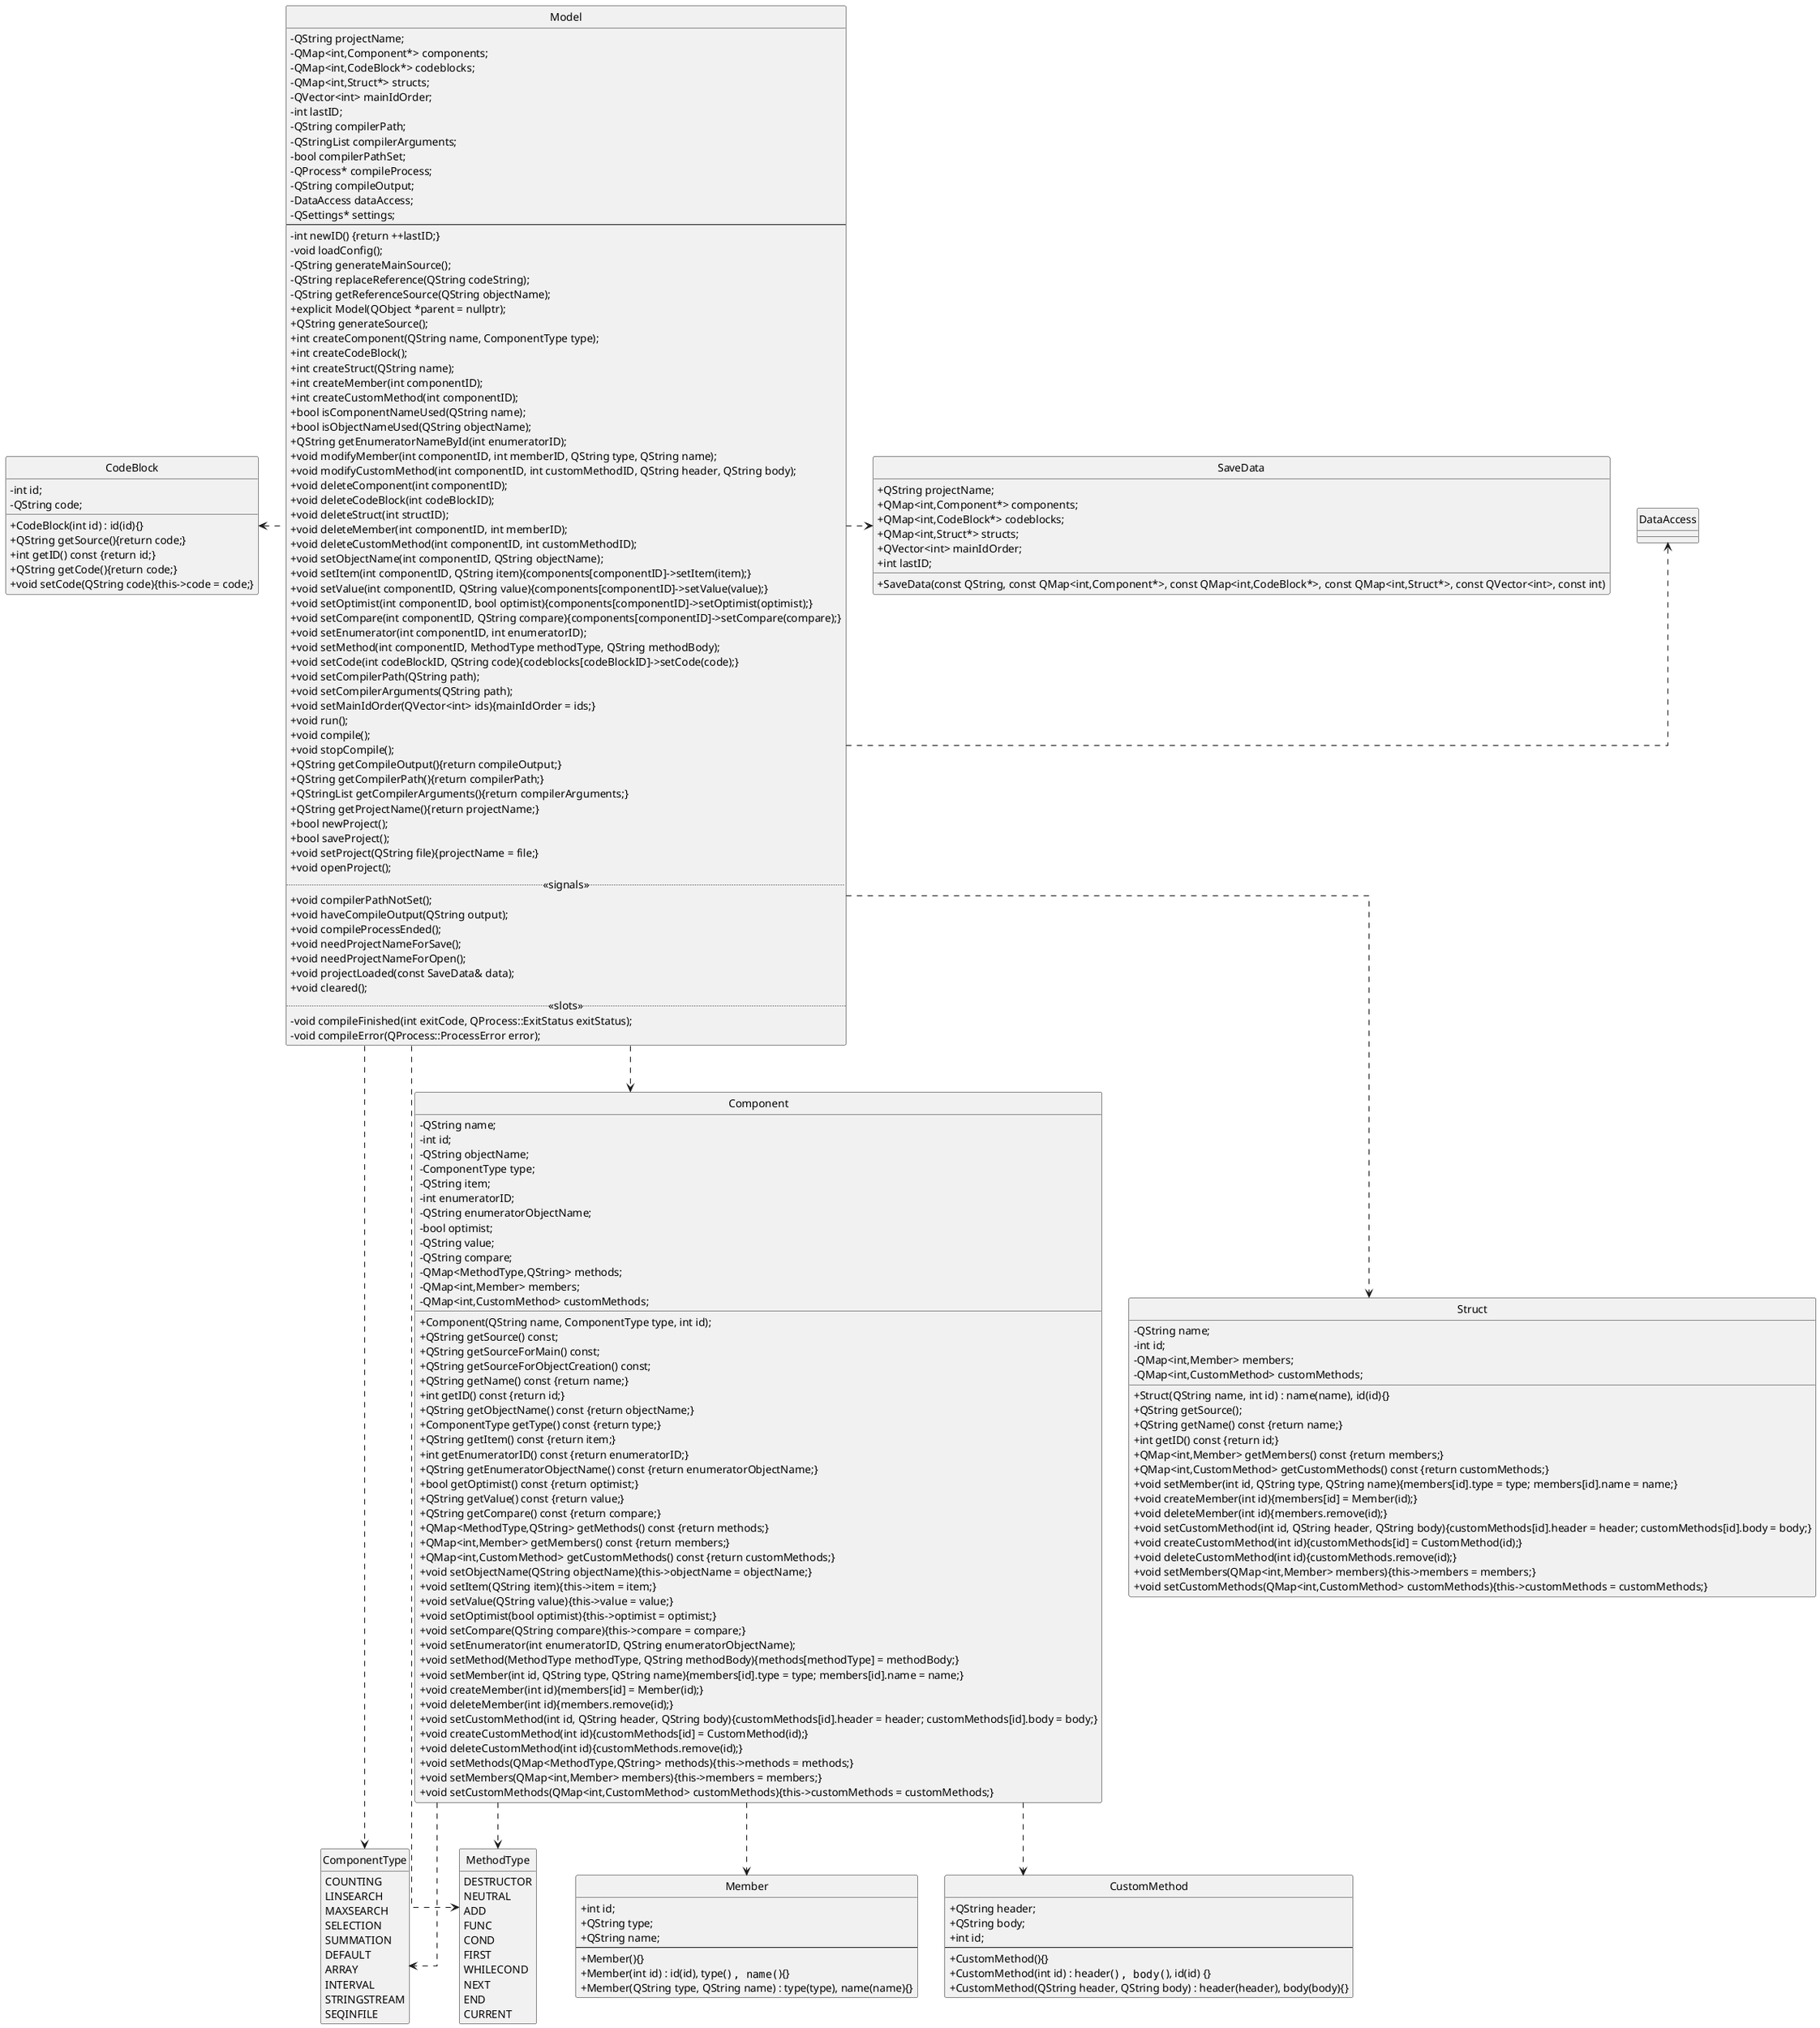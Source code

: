 @startuml Model

skinparam Monochrome true
skinparam ClassAttributeIconSize 0
'skinparam groupInheritance 2
skinparam linetype ortho
hide circle
hide enum methods

class Model
{
    - QString projectName;
    - QMap<int,Component*> components;
    - QMap<int,CodeBlock*> codeblocks;
    - QMap<int,Struct*> structs;
    - QVector<int> mainIdOrder;
    - int lastID;
    - QString compilerPath;
    - QStringList compilerArguments;
    - bool compilerPathSet;
    - QProcess* compileProcess;
    - QString compileOutput;
    - DataAccess dataAccess;
    - QSettings* settings;
--
    - int newID() {return ++lastID;}
    - void loadConfig();
    - QString generateMainSource();
    - QString replaceReference(QString codeString);
    - QString getReferenceSource(QString objectName);
    + explicit Model(QObject *parent = nullptr);
    + QString generateSource();
    + int createComponent(QString name, ComponentType type);
    + int createCodeBlock();
    + int createStruct(QString name);
    + int createMember(int componentID);
    + int createCustomMethod(int componentID);
    + bool isComponentNameUsed(QString name);
    + bool isObjectNameUsed(QString objectName);
    + QString getEnumeratorNameById(int enumeratorID);
    + void modifyMember(int componentID, int memberID, QString type, QString name);
    + void modifyCustomMethod(int componentID, int customMethodID, QString header, QString body);
    + void deleteComponent(int componentID);
    + void deleteCodeBlock(int codeBlockID);
    + void deleteStruct(int structID);
    + void deleteMember(int componentID, int memberID);
    + void deleteCustomMethod(int componentID, int customMethodID);
    + void setObjectName(int componentID, QString objectName);
    + void setItem(int componentID, QString item){components[componentID]->setItem(item);}
    + void setValue(int componentID, QString value){components[componentID]->setValue(value);}
    + void setOptimist(int componentID, bool optimist){components[componentID]->setOptimist(optimist);}
    + void setCompare(int componentID, QString compare){components[componentID]->setCompare(compare);}
    + void setEnumerator(int componentID, int enumeratorID);
    + void setMethod(int componentID, MethodType methodType, QString methodBody);
    + void setCode(int codeBlockID, QString code){codeblocks[codeBlockID]->setCode(code);}
    + void setCompilerPath(QString path);
    + void setCompilerArguments(QString path);
    + void setMainIdOrder(QVector<int> ids){mainIdOrder = ids;}
    + void run();
    + void compile();
    + void stopCompile();
    + QString getCompileOutput(){return compileOutput;}
    + QString getCompilerPath(){return compilerPath;}
    + QStringList getCompilerArguments(){return compilerArguments;}
    + QString getProjectName(){return projectName;}
    + bool newProject();
    + bool saveProject();
    + void setProject(QString file){projectName = file;}
    + void openProject();
.. <<signals>> ..
    + void compilerPathNotSet();
    + void haveCompileOutput(QString output);
    + void compileProcessEnded();
    + void needProjectNameForSave();
    + void needProjectNameForOpen();
    + void projectLoaded(const SaveData& data);
    + void cleared();
.. <<slots>> ..
    - void compileFinished(int exitCode, QProcess::ExitStatus exitStatus);
    - void compileError(QProcess::ProcessError error);
}

enum ComponentType{
    COUNTING
    LINSEARCH
    MAXSEARCH
    SELECTION
    SUMMATION
    DEFAULT
    ARRAY
    INTERVAL
    STRINGSTREAM
    SEQINFILE
}

enum MethodType{
    DESTRUCTOR
    NEUTRAL
    ADD
    FUNC
    COND
    FIRST
    WHILECOND
    NEXT
    END
    CURRENT
}

class Member
{
    + int id;
    + QString type;
    + QString name;
--
    + Member(){}
    + Member(int id) : id(id), type(""), name(""){}
    + Member(QString type, QString name) : type(type), name(name){}
}

class CustomMethod
{
    + QString header;
    + QString body;
    + int id;
--
    + CustomMethod(){}
    + CustomMethod(int id) : header(""), body(""), id(id) {}
    + CustomMethod(QString header, QString body) : header(header), body(body){}
}

class Component
{
    - QString name;
    - int id;
    - QString objectName;
    - ComponentType type;
    - QString item;
    - int enumeratorID;
    - QString enumeratorObjectName;
    - bool optimist;
    - QString value;
    - QString compare;
    - QMap<MethodType,QString> methods;
    - QMap<int,Member> members;
    - QMap<int,CustomMethod> customMethods;

    + Component(QString name, ComponentType type, int id);
    + QString getSource() const;
    + QString getSourceForMain() const;
    + QString getSourceForObjectCreation() const;
    + QString getName() const {return name;}
    + int getID() const {return id;}
    + QString getObjectName() const {return objectName;}
    + ComponentType getType() const {return type;}
    + QString getItem() const {return item;}
    + int getEnumeratorID() const {return enumeratorID;}
    + QString getEnumeratorObjectName() const {return enumeratorObjectName;}
    + bool getOptimist() const {return optimist;}
    + QString getValue() const {return value;}
    + QString getCompare() const {return compare;}
    + QMap<MethodType,QString> getMethods() const {return methods;}
    + QMap<int,Member> getMembers() const {return members;}
    + QMap<int,CustomMethod> getCustomMethods() const {return customMethods;}
    + void setObjectName(QString objectName){this->objectName = objectName;}
    + void setItem(QString item){this->item = item;}
    + void setValue(QString value){this->value = value;}
    + void setOptimist(bool optimist){this->optimist = optimist;}
    + void setCompare(QString compare){this->compare = compare;}
    + void setEnumerator(int enumeratorID, QString enumeratorObjectName);
    + void setMethod(MethodType methodType, QString methodBody){methods[methodType] = methodBody;}
    + void setMember(int id, QString type, QString name){members[id].type = type; members[id].name = name;}
    + void createMember(int id){members[id] = Member(id);}
    + void deleteMember(int id){members.remove(id);}
    + void setCustomMethod(int id, QString header, QString body){customMethods[id].header = header; customMethods[id].body = body;}
    + void createCustomMethod(int id){customMethods[id] = CustomMethod(id);}
    + void deleteCustomMethod(int id){customMethods.remove(id);}
    + void setMethods(QMap<MethodType,QString> methods){this->methods = methods;}
    + void setMembers(QMap<int,Member> members){this->members = members;}
    + void setCustomMethods(QMap<int,CustomMethod> customMethods){this->customMethods = customMethods;}
}

class CodeBlock
{
    - int id;
    - QString code;

    + CodeBlock(int id) : id(id){}
    + QString getSource(){return code;}
    + int getID() const {return id;}
    + QString getCode(){return code;}
    + void setCode(QString code){this->code = code;}
}

class Struct
{
    - QString name;
    - int id;
    - QMap<int,Member> members;
    - QMap<int,CustomMethod> customMethods;

    + Struct(QString name, int id) : name(name), id(id){}
    + QString getSource();
    + QString getName() const {return name;}
    + int getID() const {return id;}
    + QMap<int,Member> getMembers() const {return members;}
    + QMap<int,CustomMethod> getCustomMethods() const {return customMethods;}
    + void setMember(int id, QString type, QString name){members[id].type = type; members[id].name = name;}
    + void createMember(int id){members[id] = Member(id);}
    + void deleteMember(int id){members.remove(id);}
    + void setCustomMethod(int id, QString header, QString body){customMethods[id].header = header; customMethods[id].body = body;}
    + void createCustomMethod(int id){customMethods[id] = CustomMethod(id);}
    + void deleteCustomMethod(int id){customMethods.remove(id);}
    + void setMembers(QMap<int,Member> members){this->members = members;}
    + void setCustomMethods(QMap<int,CustomMethod> customMethods){this->customMethods = customMethods;}
}

class SaveData
{
    + QString projectName;
    + QMap<int,Component*> components;
    + QMap<int,CodeBlock*> codeblocks;
    + QMap<int,Struct*> structs;
    + QVector<int> mainIdOrder;
    + int lastID;

    + SaveData(const QString, const QMap<int,Component*>, const QMap<int,CodeBlock*>, const QMap<int,Struct*>, const QVector<int>, const int)
}

Model .down.> Component
Model .left.> CodeBlock
Model .down.> Struct
Model .right.> DataAccess
Model .right.> ComponentType
Model .right.> MethodType
Model .right.> SaveData

Component ..> ComponentType
Component ..> MethodType
Component ..> CustomMethod
Component ..> Member

'layout helpers
'SaveData -down[hidden]-> CodeBlock
'Struct -up[hidden]-> CodeBlock

@enduml